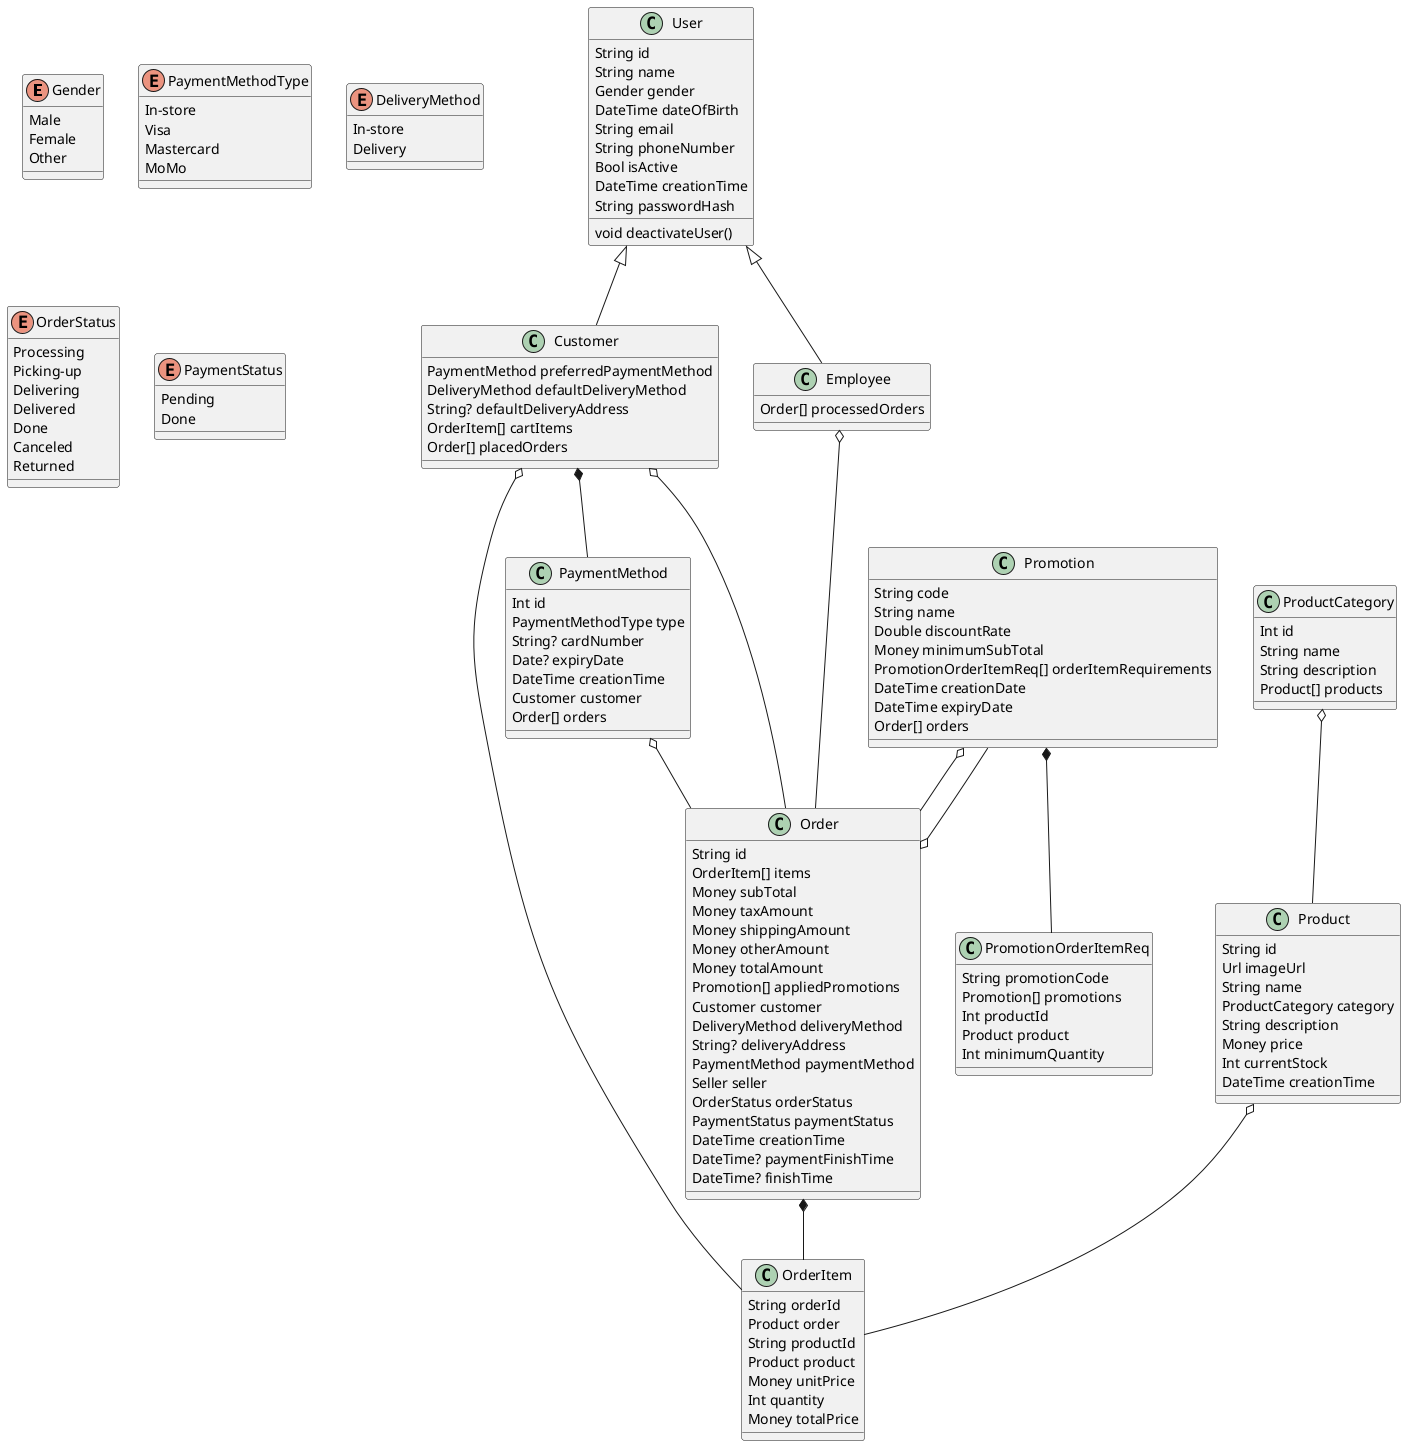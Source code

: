 @startuml Class
enum Gender {
    Male
    Female
    Other
}

class User {
    String id
    String name
    Gender gender
    DateTime dateOfBirth
    String email
    String phoneNumber
    Bool isActive
    DateTime creationTime
    String passwordHash

    void deactivateUser()
}

enum PaymentMethodType {
    In-store
    Visa
    Mastercard
    MoMo
}

class PaymentMethod {
    Int id
    PaymentMethodType type
    String? cardNumber
    Date? expiryDate
    DateTime creationTime
    Customer customer
    Order[] orders
}

enum DeliveryMethod {
    In-store
    Delivery
}

class Customer {
    PaymentMethod preferredPaymentMethod
    DeliveryMethod defaultDeliveryMethod
    String? defaultDeliveryAddress
    OrderItem[] cartItems
    Order[] placedOrders
}
User <|-- Customer
Customer *-- PaymentMethod

class Employee {
    Order[] processedOrders
}
User <|-- Employee

class ProductCategory {
    Int id
    String name
    String description
    Product[] products
}

class Product {
    String id
    Url imageUrl
    String name
    ProductCategory category
    String description
    Money price
    Int currentStock
    DateTime creationTime
}
ProductCategory o-- Product

enum OrderStatus {
    Processing
    Picking-up
    Delivering
    Delivered
    Done
    Canceled
    Returned
}

enum PaymentStatus {
    Pending
    Done
}

class Order {
    String id
    OrderItem[] items
    Money subTotal
    Money taxAmount
    Money shippingAmount
    Money otherAmount
    Money totalAmount
    Promotion[] appliedPromotions
    Customer customer
    DeliveryMethod deliveryMethod
    String? deliveryAddress
    PaymentMethod paymentMethod
    Seller seller
    OrderStatus orderStatus
    PaymentStatus paymentStatus
    DateTime creationTime
    DateTime? paymentFinishTime
    DateTime? finishTime
}
Customer o-- Order
Employee o-- Order
PaymentMethod o-- Order

class OrderItem {
    String orderId
    Product order
    String productId
    Product product
    Money unitPrice
    Int quantity
    Money totalPrice
}
Order *-- OrderItem
Product o-- OrderItem
Customer o-- OrderItem

class PromotionOrderItemReq {
    String promotionCode
    Promotion[] promotions
    Int productId
    Product product
    Int minimumQuantity
}

class Promotion {
    String code
    String name
    Double discountRate
    Money minimumSubTotal
    PromotionOrderItemReq[] orderItemRequirements
    DateTime creationDate
    DateTime expiryDate
    Order[] orders
}
Promotion *-- PromotionOrderItemReq
Promotion o-- Order
Promotion --o Order
@enduml